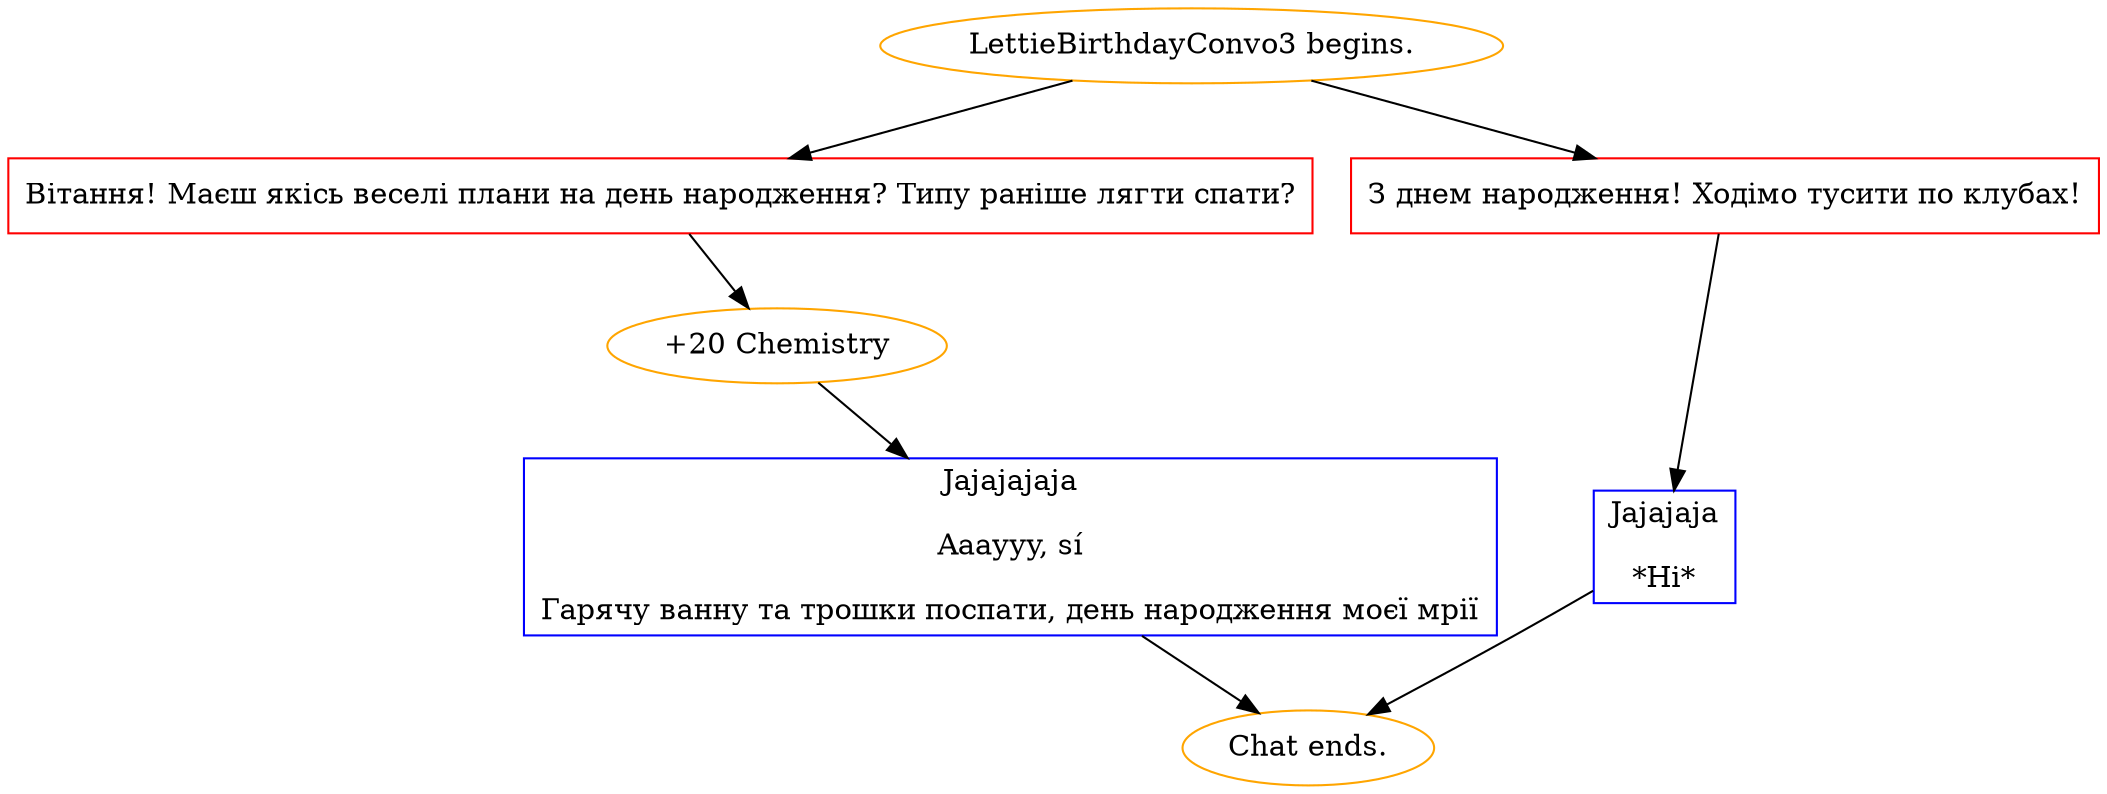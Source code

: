 digraph {
	"LettieBirthdayConvo3 begins." [color=orange];
		"LettieBirthdayConvo3 begins." -> j3605443560;
		"LettieBirthdayConvo3 begins." -> j3464665814;
	j3605443560 [label="Вітання! Маєш якісь веселі плани на день народження? Типу раніше лягти спати?",shape=box,color=red];
		j3605443560 -> j483766097;
	j3464665814 [label="З днем ​​народження! Ходімо тусити по клубах!",shape=box,color=red];
		j3464665814 -> j4269193960;
	j483766097 [label="+20 Chemistry",color=orange];
		j483766097 -> j1277856311;
	j4269193960 [label="Jajajaja
*Ні*",shape=box,color=blue];
		j4269193960 -> "Chat ends.";
	j1277856311 [label="Jajajajaja
Aaayyy, sí
Гарячу ванну та трошки поспати, день народження моєї мрії",shape=box,color=blue];
		j1277856311 -> "Chat ends.";
	"Chat ends." [color=orange];
}